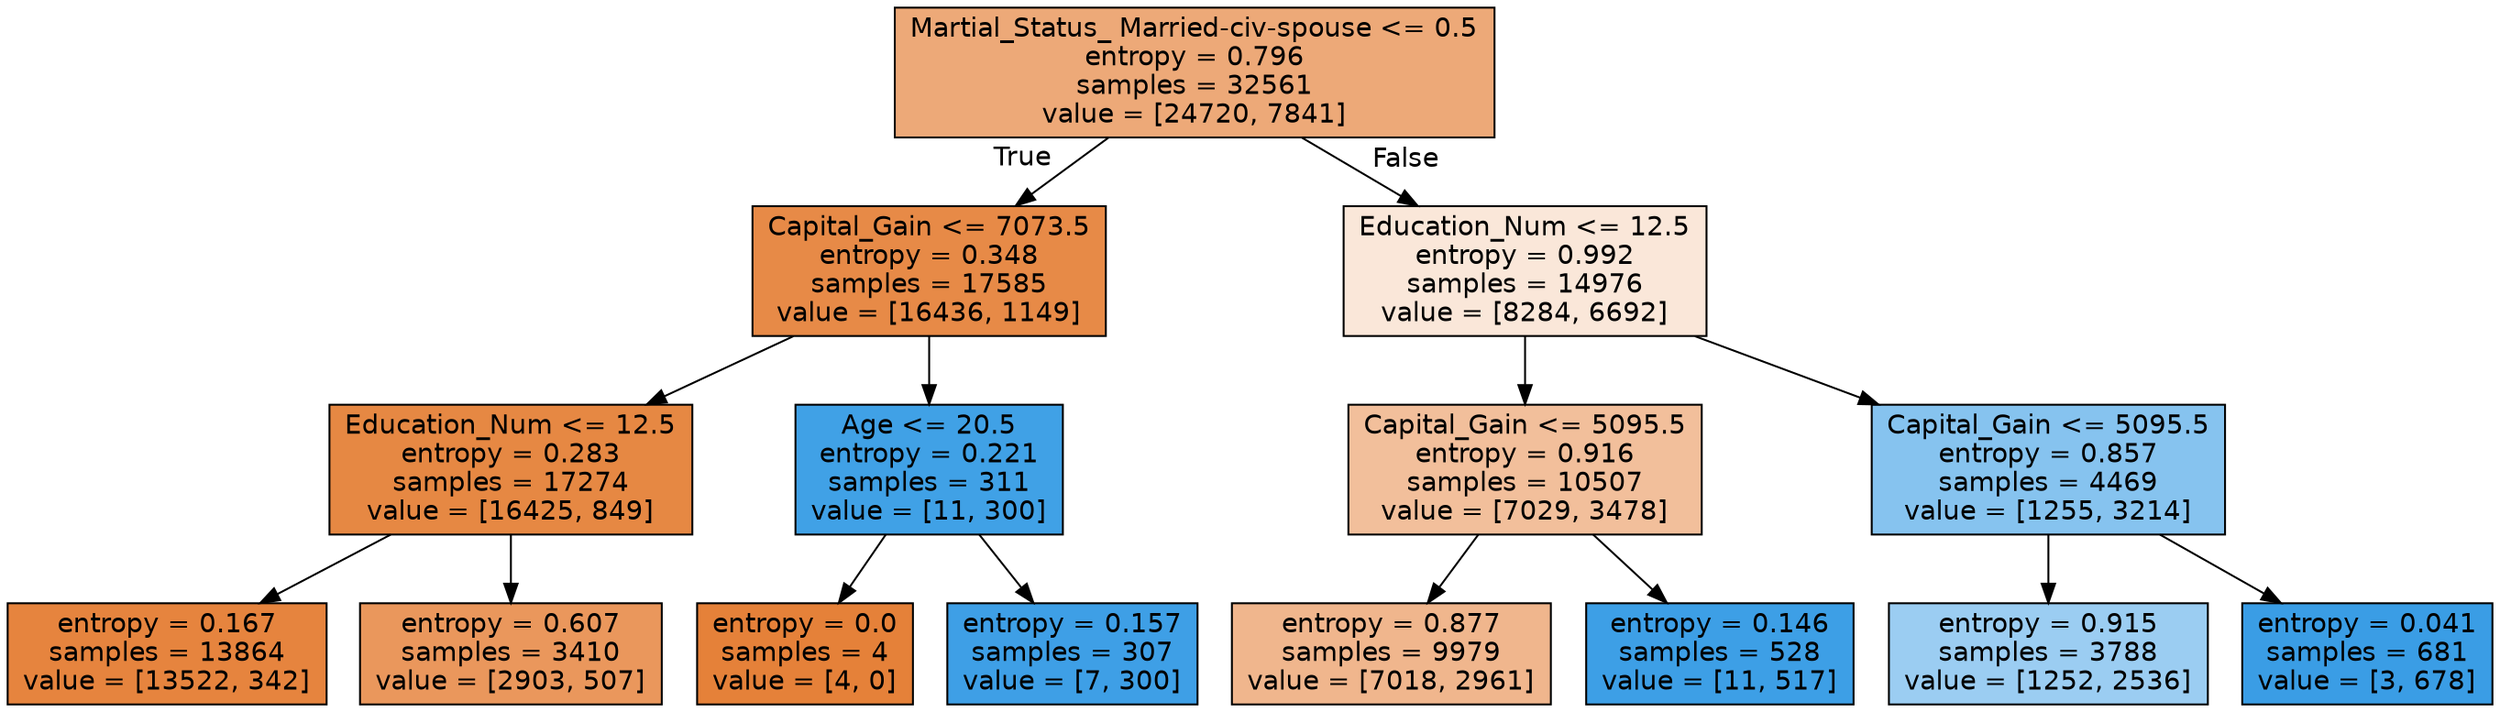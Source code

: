 digraph Tree {
node [shape=box, style="filled", color="black", fontname="helvetica"] ;
edge [fontname="helvetica"] ;
0 [label="Martial_Status_ Married-civ-spouse <= 0.5\nentropy = 0.796\nsamples = 32561\nvalue = [24720, 7841]", fillcolor="#eda978"] ;
1 [label="Capital_Gain <= 7073.5\nentropy = 0.348\nsamples = 17585\nvalue = [16436, 1149]", fillcolor="#e78a47"] ;
0 -> 1 [labeldistance=2.5, labelangle=45, headlabel="True"] ;
2 [label="Education_Num <= 12.5\nentropy = 0.283\nsamples = 17274\nvalue = [16425, 849]", fillcolor="#e68843"] ;
1 -> 2 ;
3 [label="entropy = 0.167\nsamples = 13864\nvalue = [13522, 342]", fillcolor="#e6843e"] ;
2 -> 3 ;
4 [label="entropy = 0.607\nsamples = 3410\nvalue = [2903, 507]", fillcolor="#ea975c"] ;
2 -> 4 ;
5 [label="Age <= 20.5\nentropy = 0.221\nsamples = 311\nvalue = [11, 300]", fillcolor="#40a1e6"] ;
1 -> 5 ;
6 [label="entropy = 0.0\nsamples = 4\nvalue = [4, 0]", fillcolor="#e58139"] ;
5 -> 6 ;
7 [label="entropy = 0.157\nsamples = 307\nvalue = [7, 300]", fillcolor="#3e9fe6"] ;
5 -> 7 ;
8 [label="Education_Num <= 12.5\nentropy = 0.992\nsamples = 14976\nvalue = [8284, 6692]", fillcolor="#fae7d9"] ;
0 -> 8 [labeldistance=2.5, labelangle=-45, headlabel="False"] ;
9 [label="Capital_Gain <= 5095.5\nentropy = 0.916\nsamples = 10507\nvalue = [7029, 3478]", fillcolor="#f2bf9b"] ;
8 -> 9 ;
10 [label="entropy = 0.877\nsamples = 9979\nvalue = [7018, 2961]", fillcolor="#f0b68d"] ;
9 -> 10 ;
11 [label="entropy = 0.146\nsamples = 528\nvalue = [11, 517]", fillcolor="#3d9fe6"] ;
9 -> 11 ;
12 [label="Capital_Gain <= 5095.5\nentropy = 0.857\nsamples = 4469\nvalue = [1255, 3214]", fillcolor="#86c3ef"] ;
8 -> 12 ;
13 [label="entropy = 0.915\nsamples = 3788\nvalue = [1252, 2536]", fillcolor="#9bcdf2"] ;
12 -> 13 ;
14 [label="entropy = 0.041\nsamples = 681\nvalue = [3, 678]", fillcolor="#3a9de5"] ;
12 -> 14 ;
}